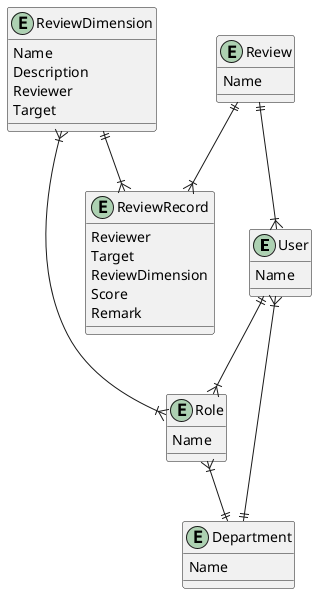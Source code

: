 @startuml 1
entity User{
    Name
}
entity Department{
    Name
}
entity Role{
    Name
}

User }|--|| Department
Role }|--|| Department
User ||--|{ Role

entity Review{
    Name
}
entity ReviewDimension{
    Name
    Description
    Reviewer
    Target
}
Review||--|{User
ReviewDimension}|--|{Role

entity ReviewRecord{
    Reviewer
    Target
    ReviewDimension
    Score
    Remark
}
Review||--|{ReviewRecord
ReviewDimension||--|{ReviewRecord


@endUML